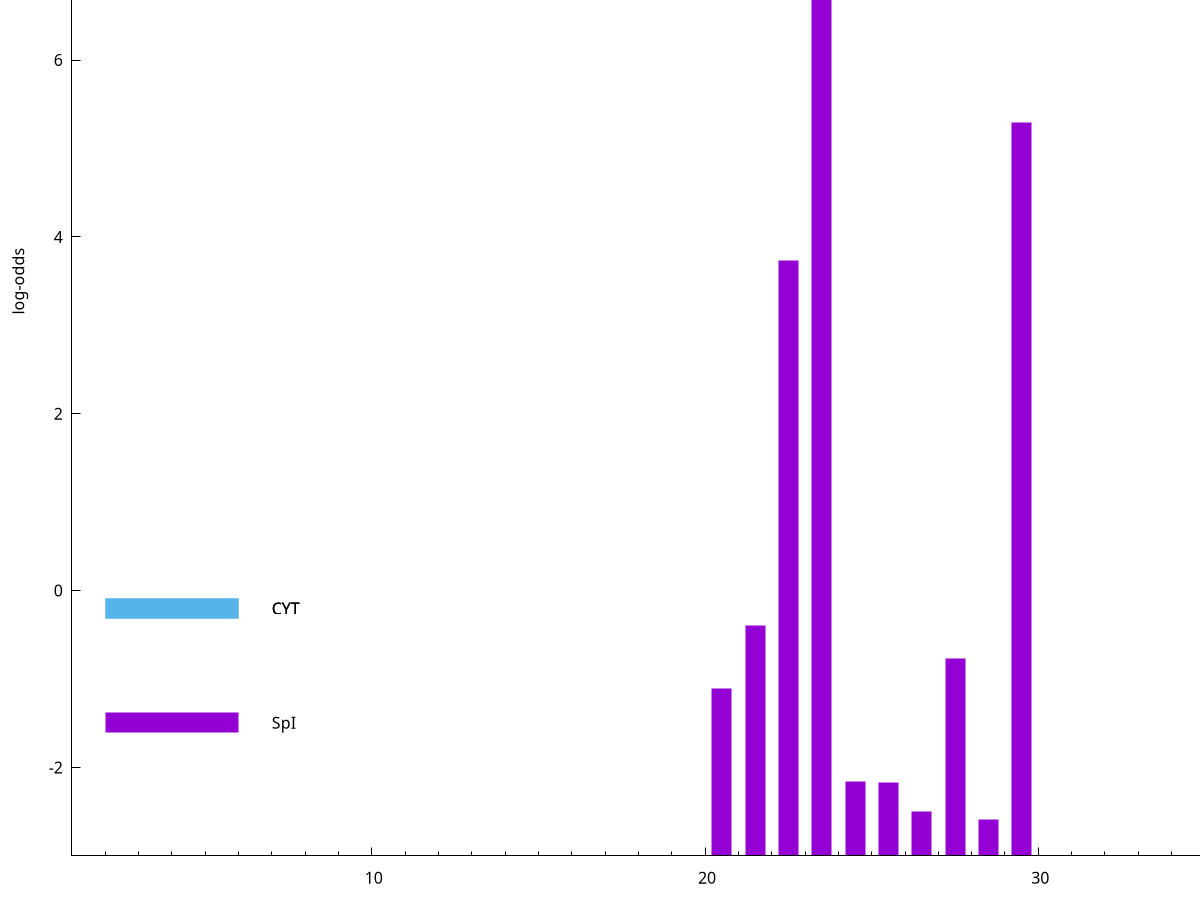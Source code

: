 set title "LipoP predictions for SRR3982230.gff"
set size 2., 1.4
set xrange [1:70] 
set mxtics 10
set yrange [-3:10]
set y2range [0:13]
set ylabel "log-odds"
set term postscript eps color solid "Helvetica" 30
set output "SRR3982230.gff.eps"
set arrow from 2,8.52993 to 6,8.52993 nohead lt 4 lw 20
set label "TMH" at 7,8.52993
set arrow from 2,7.54966 to 6,7.54966 nohead lt 1 lw 20
set label "SpI" at 7,7.54966
set arrow from 2,-0.200913 to 6,-0.200913 nohead lt 3 lw 20
set label "CYT" at 7,-0.200913
set arrow from 2,-0.200913 to 6,-0.200913 nohead lt 3 lw 20
set label "CYT" at 7,-0.200913
set arrow from 2,-1.49445 to 6,-1.49445 nohead lt 1 lw 20
set label "SpI" at 7,-1.49445
set arrow from 2,8.52993 to 6,8.52993 nohead lt 4 lw 20
set label "TMH" at 7,8.52993
# NOTE: The scores below are the log-odds scores with the threshold
# NOTE: subtracted (a hack to make gnuplot make the histogram all
# NOTE: look nice).
plot "-" axes x1y2 title "" with impulses lt 1 lw 20
23.500000 10.047260
29.500000 8.295600
22.500000 6.738240
21.500000 2.603951
27.500000 2.230429
20.500000 1.894130
24.500000 0.836210
25.500000 0.834230
26.500000 0.502280
28.500000 0.406440
e
exit
